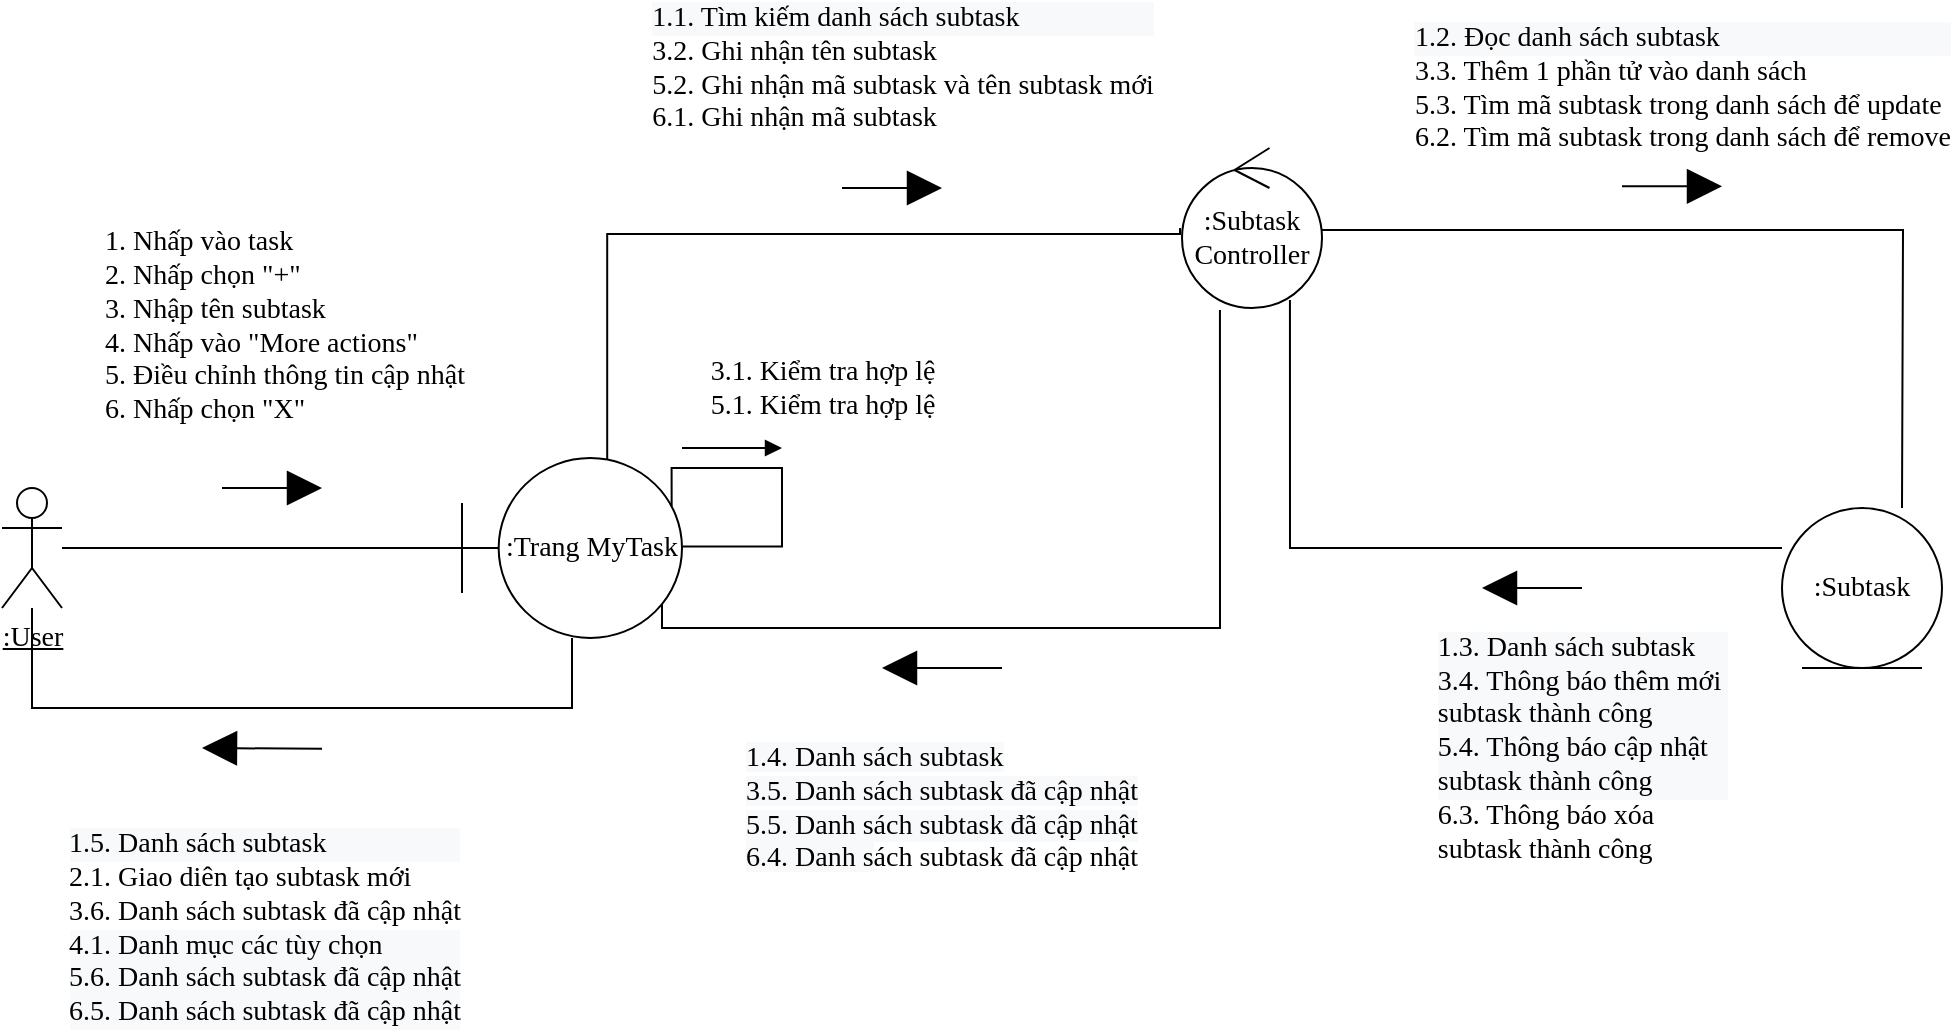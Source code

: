 <mxfile version="13.10.4" type="device"><diagram id="2W0eRxzlBoaKRIYa2XJh" name="Page-1"><mxGraphModel dx="984" dy="677" grid="1" gridSize="10" guides="1" tooltips="1" connect="1" arrows="1" fold="1" page="1" pageScale="1" pageWidth="850" pageHeight="1100" math="0" shadow="0"><root><mxCell id="0"/><mxCell id="1" parent="0"/><mxCell id="wKA3h7nc-tcH-u6Huv6N-1" style="endArrow=none;html=1;fontSize=14;fontFamily=Verdana;" parent="1" source="wKA3h7nc-tcH-u6Huv6N-2" target="wKA3h7nc-tcH-u6Huv6N-8" edge="1"><mxGeometry relative="1" as="geometry"/></mxCell><mxCell id="wKA3h7nc-tcH-u6Huv6N-2" value="&lt;u style=&quot;font-size: 14px;&quot;&gt;:User&lt;/u&gt;" style="shape=umlActor;verticalLabelPosition=bottom;verticalAlign=top;html=1;fontSize=14;fontFamily=Verdana;" parent="1" vertex="1"><mxGeometry x="10" y="330" width="30" height="60" as="geometry"/></mxCell><mxCell id="wKA3h7nc-tcH-u6Huv6N-3" style="edgeStyle=orthogonalEdgeStyle;rounded=0;orthogonalLoop=1;jettySize=auto;html=1;endArrow=none;endFill=0;fontSize=14;exitX=0.986;exitY=0.513;exitDx=0;exitDy=0;exitPerimeter=0;fontFamily=Verdana;" parent="1" source="TMxIy6Rv-N7ZiAHSTkyq-1" edge="1"><mxGeometry relative="1" as="geometry"><mxPoint x="690" y="200" as="sourcePoint"/><mxPoint x="960" y="340" as="targetPoint"/></mxGeometry></mxCell><mxCell id="wKA3h7nc-tcH-u6Huv6N-4" style="edgeStyle=orthogonalEdgeStyle;rounded=0;orthogonalLoop=1;jettySize=auto;html=1;entryX=0.882;entryY=0.836;entryDx=0;entryDy=0;endArrow=none;endFill=0;fontSize=14;entryPerimeter=0;exitX=0.271;exitY=1.013;exitDx=0;exitDy=0;exitPerimeter=0;fontFamily=Verdana;" parent="1" source="TMxIy6Rv-N7ZiAHSTkyq-1" target="wKA3h7nc-tcH-u6Huv6N-8" edge="1"><mxGeometry relative="1" as="geometry"><Array as="points"><mxPoint x="619" y="400"/><mxPoint x="340" y="400"/><mxPoint x="340" y="383"/><mxPoint x="337" y="383"/></Array><mxPoint x="600" y="220" as="sourcePoint"/></mxGeometry></mxCell><mxCell id="wKA3h7nc-tcH-u6Huv6N-6" style="edgeStyle=orthogonalEdgeStyle;rounded=0;orthogonalLoop=1;jettySize=auto;html=1;entryX=-0.014;entryY=0.5;entryDx=0;entryDy=0;entryPerimeter=0;endArrow=none;endFill=0;fontSize=14;exitX=0.66;exitY=0.022;exitDx=0;exitDy=0;exitPerimeter=0;fontFamily=Verdana;" parent="1" source="wKA3h7nc-tcH-u6Huv6N-8" target="TMxIy6Rv-N7ZiAHSTkyq-1" edge="1"><mxGeometry relative="1" as="geometry"><Array as="points"><mxPoint x="313" y="203"/><mxPoint x="599" y="203"/></Array><mxPoint x="570.12" y="202.72" as="targetPoint"/></mxGeometry></mxCell><mxCell id="wKA3h7nc-tcH-u6Huv6N-7" style="edgeStyle=orthogonalEdgeStyle;rounded=0;orthogonalLoop=1;jettySize=auto;html=1;endArrow=none;endFill=0;fontSize=14;fontFamily=Verdana;" parent="1" source="wKA3h7nc-tcH-u6Huv6N-8" target="wKA3h7nc-tcH-u6Huv6N-2" edge="1"><mxGeometry relative="1" as="geometry"><Array as="points"><mxPoint x="295" y="440"/><mxPoint x="25" y="440"/></Array></mxGeometry></mxCell><mxCell id="wKA3h7nc-tcH-u6Huv6N-8" value="&lt;span style=&quot;font-size: 14px;&quot;&gt;:Trang MyTask&lt;/span&gt;" style="shape=umlBoundary;whiteSpace=wrap;html=1;fontSize=14;fontFamily=Verdana;" parent="1" vertex="1"><mxGeometry x="240" y="315" width="110" height="90" as="geometry"/></mxCell><mxCell id="wKA3h7nc-tcH-u6Huv6N-9" style="edgeStyle=orthogonalEdgeStyle;rounded=0;orthogonalLoop=1;jettySize=auto;html=1;endArrow=none;endFill=0;fontSize=14;entryX=0.771;entryY=0.95;entryDx=0;entryDy=0;entryPerimeter=0;fontFamily=Verdana;" parent="1" target="TMxIy6Rv-N7ZiAHSTkyq-1" edge="1"><mxGeometry relative="1" as="geometry"><mxPoint x="670" y="230" as="targetPoint"/><Array as="points"><mxPoint x="654" y="360"/></Array><mxPoint x="900" y="360" as="sourcePoint"/></mxGeometry></mxCell><mxCell id="wKA3h7nc-tcH-u6Huv6N-11" value="" style="endArrow=block;html=1;fontSize=14;endFill=1;endSize=15;fontFamily=Verdana;" parent="1" edge="1"><mxGeometry width="50" height="50" relative="1" as="geometry"><mxPoint x="120" y="330" as="sourcePoint"/><mxPoint x="170" y="330" as="targetPoint"/></mxGeometry></mxCell><mxCell id="wKA3h7nc-tcH-u6Huv6N-12" value="&lt;div style=&quot;text-align: left&quot;&gt;&lt;div&gt;1. Nhấp vào task&lt;/div&gt;&lt;span style=&quot;text-align: center&quot;&gt;&lt;div style=&quot;text-align: left&quot;&gt;2. Nhấp chọn &quot;+&quot;&lt;/div&gt;&lt;div style=&quot;text-align: left&quot;&gt;3. Nhập tên subtask&lt;/div&gt;&lt;div style=&quot;text-align: left&quot;&gt;4. Nhấp vào &quot;More actions&quot;&lt;/div&gt;&lt;/span&gt;&lt;div&gt;5. Điều chỉnh thông tin cập nhật&lt;/div&gt;&lt;div&gt;6. Nhấp chọn &quot;X&quot;&lt;/div&gt;&lt;/div&gt;" style="edgeLabel;html=1;align=center;verticalAlign=middle;resizable=0;points=[];fontSize=14;fontFamily=Verdana;" parent="wKA3h7nc-tcH-u6Huv6N-11" vertex="1" connectable="0"><mxGeometry x="-0.42" y="-1" relative="1" as="geometry"><mxPoint x="15.83" y="-82" as="offset"/></mxGeometry></mxCell><mxCell id="wKA3h7nc-tcH-u6Huv6N-13" value="&lt;div style=&quot;text-align: left&quot;&gt;&lt;div style=&quot;background-color: rgb(248 , 249 , 250) ; font-family: &amp;#34;verdana&amp;#34;&quot;&gt;1.2. Đọc danh sách subtask&lt;/div&gt;&lt;span style=&quot;background-color: rgb(248 , 249 , 250) ; font-family: &amp;#34;verdana&amp;#34; ; text-align: center&quot;&gt;&lt;div style=&quot;text-align: left&quot;&gt;3.3. Thêm 1 phần tử vào danh sách&lt;/div&gt;&lt;div style=&quot;text-align: left&quot;&gt;5.3. Tìm mã subtask trong danh sách để update&lt;/div&gt;&lt;div style=&quot;text-align: left&quot;&gt;6.2. Tìm mã subtask trong danh sách để remove&lt;/div&gt;&lt;/span&gt;&lt;/div&gt;" style="endArrow=block;html=1;fontSize=14;endFill=1;endSize=15;fontFamily=Verdana;" parent="1" edge="1"><mxGeometry x="0.2" y="49" width="50" height="50" relative="1" as="geometry"><mxPoint x="820" y="179.17" as="sourcePoint"/><mxPoint x="870" y="179.17" as="targetPoint"/><mxPoint as="offset"/></mxGeometry></mxCell><mxCell id="wKA3h7nc-tcH-u6Huv6N-14" value="&lt;div style=&quot;text-align: left ; font-size: 14px&quot;&gt;&lt;div style=&quot;background-color: rgb(248 , 249 , 250) ; font-family: &amp;#34;verdana&amp;#34;&quot;&gt;1.1. Tìm kiếm danh sách subtask&lt;br&gt;&lt;/div&gt;&lt;span style=&quot;background-color: rgb(248 , 249 , 250) ; font-family: &amp;#34;verdana&amp;#34; ; text-align: center&quot;&gt;&lt;div style=&quot;text-align: left&quot;&gt;3.2. Ghi nhận tên subtask&lt;/div&gt;&lt;div style=&quot;text-align: left&quot;&gt;5.2. Ghi nhận mã subtask và tên subtask mới&lt;/div&gt;&lt;div style=&quot;text-align: left&quot;&gt;6.1. Ghi nhận mã subtask&lt;/div&gt;&lt;/span&gt;&lt;/div&gt;" style="endArrow=block;html=1;fontSize=14;align=center;endFill=1;endSize=15;fontFamily=Verdana;" parent="1" edge="1"><mxGeometry x="0.2" y="60" width="50" height="50" relative="1" as="geometry"><mxPoint x="430" y="180" as="sourcePoint"/><mxPoint x="480" y="180" as="targetPoint"/><Array as="points"><mxPoint x="470" y="180"/></Array><mxPoint as="offset"/></mxGeometry></mxCell><mxCell id="wKA3h7nc-tcH-u6Huv6N-15" value="&lt;div style=&quot;text-align: left ; font-size: 14px&quot;&gt;&lt;div style=&quot;background-color: rgb(248 , 249 , 250) ; font-family: &amp;#34;verdana&amp;#34;&quot;&gt;1.3. Danh sách subtask&lt;/div&gt;&lt;div style=&quot;background-color: rgb(248 , 249 , 250) ; font-family: &amp;#34;verdana&amp;#34;&quot;&gt;3.4. Thông báo thêm mới&amp;nbsp;&lt;/div&gt;&lt;div style=&quot;background-color: rgb(248 , 249 , 250) ; font-family: &amp;#34;verdana&amp;#34;&quot;&gt;subtask thành công&lt;/div&gt;&lt;div style=&quot;background-color: rgb(248 , 249 , 250) ; font-family: &amp;#34;verdana&amp;#34;&quot;&gt;5.4. Thông báo cập nhật&amp;nbsp;&lt;/div&gt;&lt;div style=&quot;background-color: rgb(248 , 249 , 250) ; font-family: &amp;#34;verdana&amp;#34;&quot;&gt;subtask thành công&lt;br&gt;&lt;/div&gt;&lt;div style=&quot;background-color: rgb(248 , 249 , 250) ; font-family: &amp;#34;verdana&amp;#34; ; text-align: center&quot;&gt;&lt;/div&gt;&lt;span style=&quot;background-color: rgb(248 , 249 , 250) ; font-family: &amp;#34;verdana&amp;#34; ; text-align: center&quot;&gt;&lt;div style=&quot;text-align: left&quot;&gt;6.3. Thông báo xóa&amp;nbsp;&lt;/div&gt;&lt;div style=&quot;text-align: left&quot;&gt;subtask thành công&lt;/div&gt;&lt;/span&gt;&lt;/div&gt;" style="endArrow=block;html=1;fontSize=14;endFill=1;endSize=15;fontFamily=Verdana;" parent="1" edge="1"><mxGeometry x="-1" y="80" width="50" height="50" relative="1" as="geometry"><mxPoint x="800" y="380" as="sourcePoint"/><mxPoint x="750" y="380" as="targetPoint"/><mxPoint as="offset"/></mxGeometry></mxCell><mxCell id="wKA3h7nc-tcH-u6Huv6N-16" value="&lt;font style=&quot;background-color: rgb(248 , 249 , 250) ; font-family: &amp;#34;verdana&amp;#34;&quot;&gt;1.4. Danh sách subtask&lt;br&gt;&lt;/font&gt;&lt;span style=&quot;background-color: rgb(248 , 249 , 250) ; font-family: &amp;#34;verdana&amp;#34;&quot;&gt;3.5. Danh s&lt;/span&gt;&lt;span style=&quot;background-color: rgb(248 , 249 , 250)&quot;&gt;&lt;font face=&quot;verdana&quot;&gt;ách subtask&amp;nbsp;đã cập nhật&lt;/font&gt;&lt;br&gt;&lt;/span&gt;&lt;div style=&quot;background-color: rgb(248 , 249 , 250) ; font-family: &amp;#34;verdana&amp;#34;&quot;&gt;5.5. Danh sách subtask&amp;nbsp;đã cập nhật&lt;/div&gt;&lt;div style=&quot;background-color: rgb(248 , 249 , 250) ; font-family: &amp;#34;verdana&amp;#34;&quot;&gt;&lt;/div&gt;&lt;span style=&quot;background-color: rgb(248 , 249 , 250) ; font-family: &amp;#34;verdana&amp;#34;&quot;&gt;6.4. Danh s&lt;/span&gt;&lt;font face=&quot;verdana&quot;&gt;ách subtask&amp;nbsp;đã cập nhật&lt;/font&gt;" style="endArrow=block;html=1;fontSize=14;endFill=1;jumpSize=7;sourcePerimeterSpacing=2;endSize=15;fontFamily=Verdana;align=left;" parent="1" edge="1"><mxGeometry x="1" y="99" width="50" height="50" relative="1" as="geometry"><mxPoint x="510" y="420" as="sourcePoint"/><mxPoint x="450" y="420" as="targetPoint"/><Array as="points"/><mxPoint x="-70" y="-29" as="offset"/></mxGeometry></mxCell><mxCell id="wKA3h7nc-tcH-u6Huv6N-17" value="" style="endArrow=block;html=1;fontSize=14;endFill=1;endSize=15;fontFamily=Verdana;" parent="1" edge="1"><mxGeometry width="50" height="50" relative="1" as="geometry"><mxPoint x="170" y="460.42" as="sourcePoint"/><mxPoint x="110" y="460" as="targetPoint"/><Array as="points"/></mxGeometry></mxCell><mxCell id="wKA3h7nc-tcH-u6Huv6N-18" value="&lt;div style=&quot;text-align: left&quot;&gt;&lt;div style=&quot;background-color: rgb(248 , 249 , 250) ; font-family: &amp;#34;verdana&amp;#34;&quot;&gt;1.5. Danh sách subtask&lt;/div&gt;&lt;span style=&quot;background-color: rgb(248 , 249 , 250) ; font-family: &amp;#34;verdana&amp;#34; ; text-align: center&quot;&gt;&lt;div style=&quot;text-align: left&quot;&gt;2.1. Giao diên tạo subtask mới&lt;/div&gt;&lt;div style=&quot;text-align: left&quot;&gt;3.6. Danh s&lt;span style=&quot;font-family: &amp;#34;verdana&amp;#34;&quot;&gt;&lt;font face=&quot;verdana&quot;&gt;ách subtask&amp;nbsp;đã cập nhật&lt;/font&gt;&lt;/span&gt;&lt;/div&gt;&lt;/span&gt;&lt;div style=&quot;background-color: rgb(248 , 249 , 250) ; font-family: &amp;#34;verdana&amp;#34;&quot;&gt;4.1. Danh mục các tùy chọn&lt;/div&gt;&lt;div style=&quot;background-color: rgb(248 , 249 , 250) ; font-family: &amp;#34;verdana&amp;#34; ; text-align: center&quot;&gt;&lt;/div&gt;&lt;span style=&quot;background-color: rgb(248 , 249 , 250) ; font-family: &amp;#34;verdana&amp;#34; ; text-align: center&quot;&gt;&lt;/span&gt;&lt;div style=&quot;background-color: rgb(248 , 249 , 250) ; font-family: &amp;#34;verdana&amp;#34;&quot;&gt;5.6. Danh s&lt;span style=&quot;font-family: &amp;#34;verdana&amp;#34;&quot;&gt;&lt;font face=&quot;verdana&quot;&gt;ách subtask&amp;nbsp;đã cập nhật&lt;/font&gt;&lt;/span&gt;&lt;/div&gt;&lt;div style=&quot;background-color: rgb(248 , 249 , 250) ; font-family: &amp;#34;verdana&amp;#34;&quot;&gt;6.5. Danh s&lt;span style=&quot;font-family: &amp;#34;verdana&amp;#34;&quot;&gt;&lt;font face=&quot;verdana&quot;&gt;ách subtask&amp;nbsp;đã cập nhật&lt;/font&gt;&lt;/span&gt;&lt;/div&gt;&lt;/div&gt;&lt;div style=&quot;font-size: 14px&quot;&gt;&lt;span style=&quot;font-size: 14px&quot;&gt;&lt;/span&gt;&lt;/div&gt;" style="edgeLabel;html=1;align=center;verticalAlign=middle;resizable=0;points=[];fontSize=14;fontFamily=Verdana;" parent="wKA3h7nc-tcH-u6Huv6N-17" vertex="1" connectable="0"><mxGeometry x="-0.409" relative="1" as="geometry"><mxPoint x="-12" y="89.71" as="offset"/></mxGeometry></mxCell><mxCell id="wKA3h7nc-tcH-u6Huv6N-19" style="edgeStyle=orthogonalEdgeStyle;rounded=0;orthogonalLoop=1;jettySize=auto;html=1;endArrow=none;endFill=0;fontSize=14;exitX=0.953;exitY=0.269;exitDx=0;exitDy=0;exitPerimeter=0;entryX=1.003;entryY=0.491;entryDx=0;entryDy=0;entryPerimeter=0;fontFamily=Verdana;" parent="1" source="wKA3h7nc-tcH-u6Huv6N-8" target="wKA3h7nc-tcH-u6Huv6N-8" edge="1"><mxGeometry relative="1" as="geometry"><Array as="points"><mxPoint x="345" y="320"/><mxPoint x="400" y="320"/><mxPoint x="400" y="359"/></Array></mxGeometry></mxCell><mxCell id="wKA3h7nc-tcH-u6Huv6N-20" value="&lt;font style=&quot;font-size: 14px&quot;&gt;3.1. Kiểm tra hợp lệ&lt;br&gt;5.1. Kiểm tra hợp lệ&lt;br style=&quot;font-size: 14px&quot;&gt;&lt;/font&gt;" style="endArrow=block;html=1;fontSize=14;align=center;endFill=1;fontFamily=Verdana;" parent="1" edge="1"><mxGeometry x="1" y="36" width="50" height="50" relative="1" as="geometry"><mxPoint x="350" y="310" as="sourcePoint"/><mxPoint x="400" y="310" as="targetPoint"/><Array as="points"/><mxPoint x="20" y="6" as="offset"/></mxGeometry></mxCell><mxCell id="TMxIy6Rv-N7ZiAHSTkyq-1" value="&lt;div style=&quot;font-size: 14px;&quot;&gt;:Subtask&lt;/div&gt;&lt;div style=&quot;font-size: 14px;&quot;&gt;Controller&lt;br style=&quot;font-size: 14px;&quot;&gt;&lt;/div&gt;" style="ellipse;shape=umlControl;whiteSpace=wrap;html=1;fontFamily=Verdana;fontSize=14;" parent="1" vertex="1"><mxGeometry x="600" y="160" width="70" height="80" as="geometry"/></mxCell><mxCell id="TMxIy6Rv-N7ZiAHSTkyq-2" value=":Subtask" style="ellipse;shape=umlEntity;whiteSpace=wrap;html=1;fontFamily=Verdana;fontSize=14;" parent="1" vertex="1"><mxGeometry x="900" y="340" width="80" height="80" as="geometry"/></mxCell></root></mxGraphModel></diagram></mxfile>